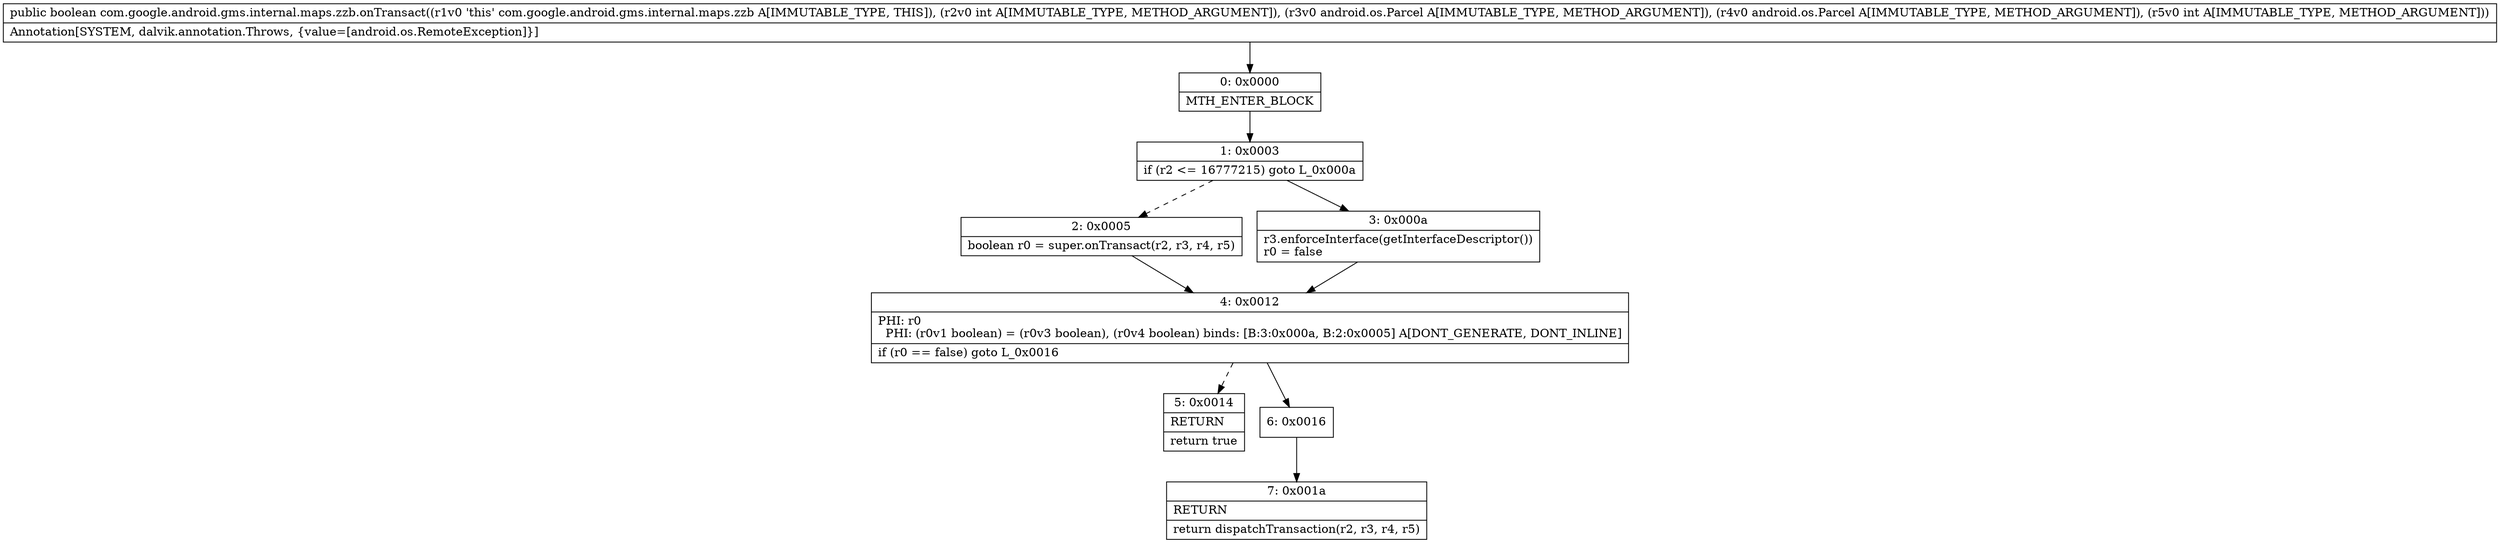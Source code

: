 digraph "CFG forcom.google.android.gms.internal.maps.zzb.onTransact(ILandroid\/os\/Parcel;Landroid\/os\/Parcel;I)Z" {
Node_0 [shape=record,label="{0\:\ 0x0000|MTH_ENTER_BLOCK\l}"];
Node_1 [shape=record,label="{1\:\ 0x0003|if (r2 \<= 16777215) goto L_0x000a\l}"];
Node_2 [shape=record,label="{2\:\ 0x0005|boolean r0 = super.onTransact(r2, r3, r4, r5)\l}"];
Node_3 [shape=record,label="{3\:\ 0x000a|r3.enforceInterface(getInterfaceDescriptor())\lr0 = false\l}"];
Node_4 [shape=record,label="{4\:\ 0x0012|PHI: r0 \l  PHI: (r0v1 boolean) = (r0v3 boolean), (r0v4 boolean) binds: [B:3:0x000a, B:2:0x0005] A[DONT_GENERATE, DONT_INLINE]\l|if (r0 == false) goto L_0x0016\l}"];
Node_5 [shape=record,label="{5\:\ 0x0014|RETURN\l|return true\l}"];
Node_6 [shape=record,label="{6\:\ 0x0016}"];
Node_7 [shape=record,label="{7\:\ 0x001a|RETURN\l|return dispatchTransaction(r2, r3, r4, r5)\l}"];
MethodNode[shape=record,label="{public boolean com.google.android.gms.internal.maps.zzb.onTransact((r1v0 'this' com.google.android.gms.internal.maps.zzb A[IMMUTABLE_TYPE, THIS]), (r2v0 int A[IMMUTABLE_TYPE, METHOD_ARGUMENT]), (r3v0 android.os.Parcel A[IMMUTABLE_TYPE, METHOD_ARGUMENT]), (r4v0 android.os.Parcel A[IMMUTABLE_TYPE, METHOD_ARGUMENT]), (r5v0 int A[IMMUTABLE_TYPE, METHOD_ARGUMENT]))  | Annotation[SYSTEM, dalvik.annotation.Throws, \{value=[android.os.RemoteException]\}]\l}"];
MethodNode -> Node_0;
Node_0 -> Node_1;
Node_1 -> Node_2[style=dashed];
Node_1 -> Node_3;
Node_2 -> Node_4;
Node_3 -> Node_4;
Node_4 -> Node_5[style=dashed];
Node_4 -> Node_6;
Node_6 -> Node_7;
}

